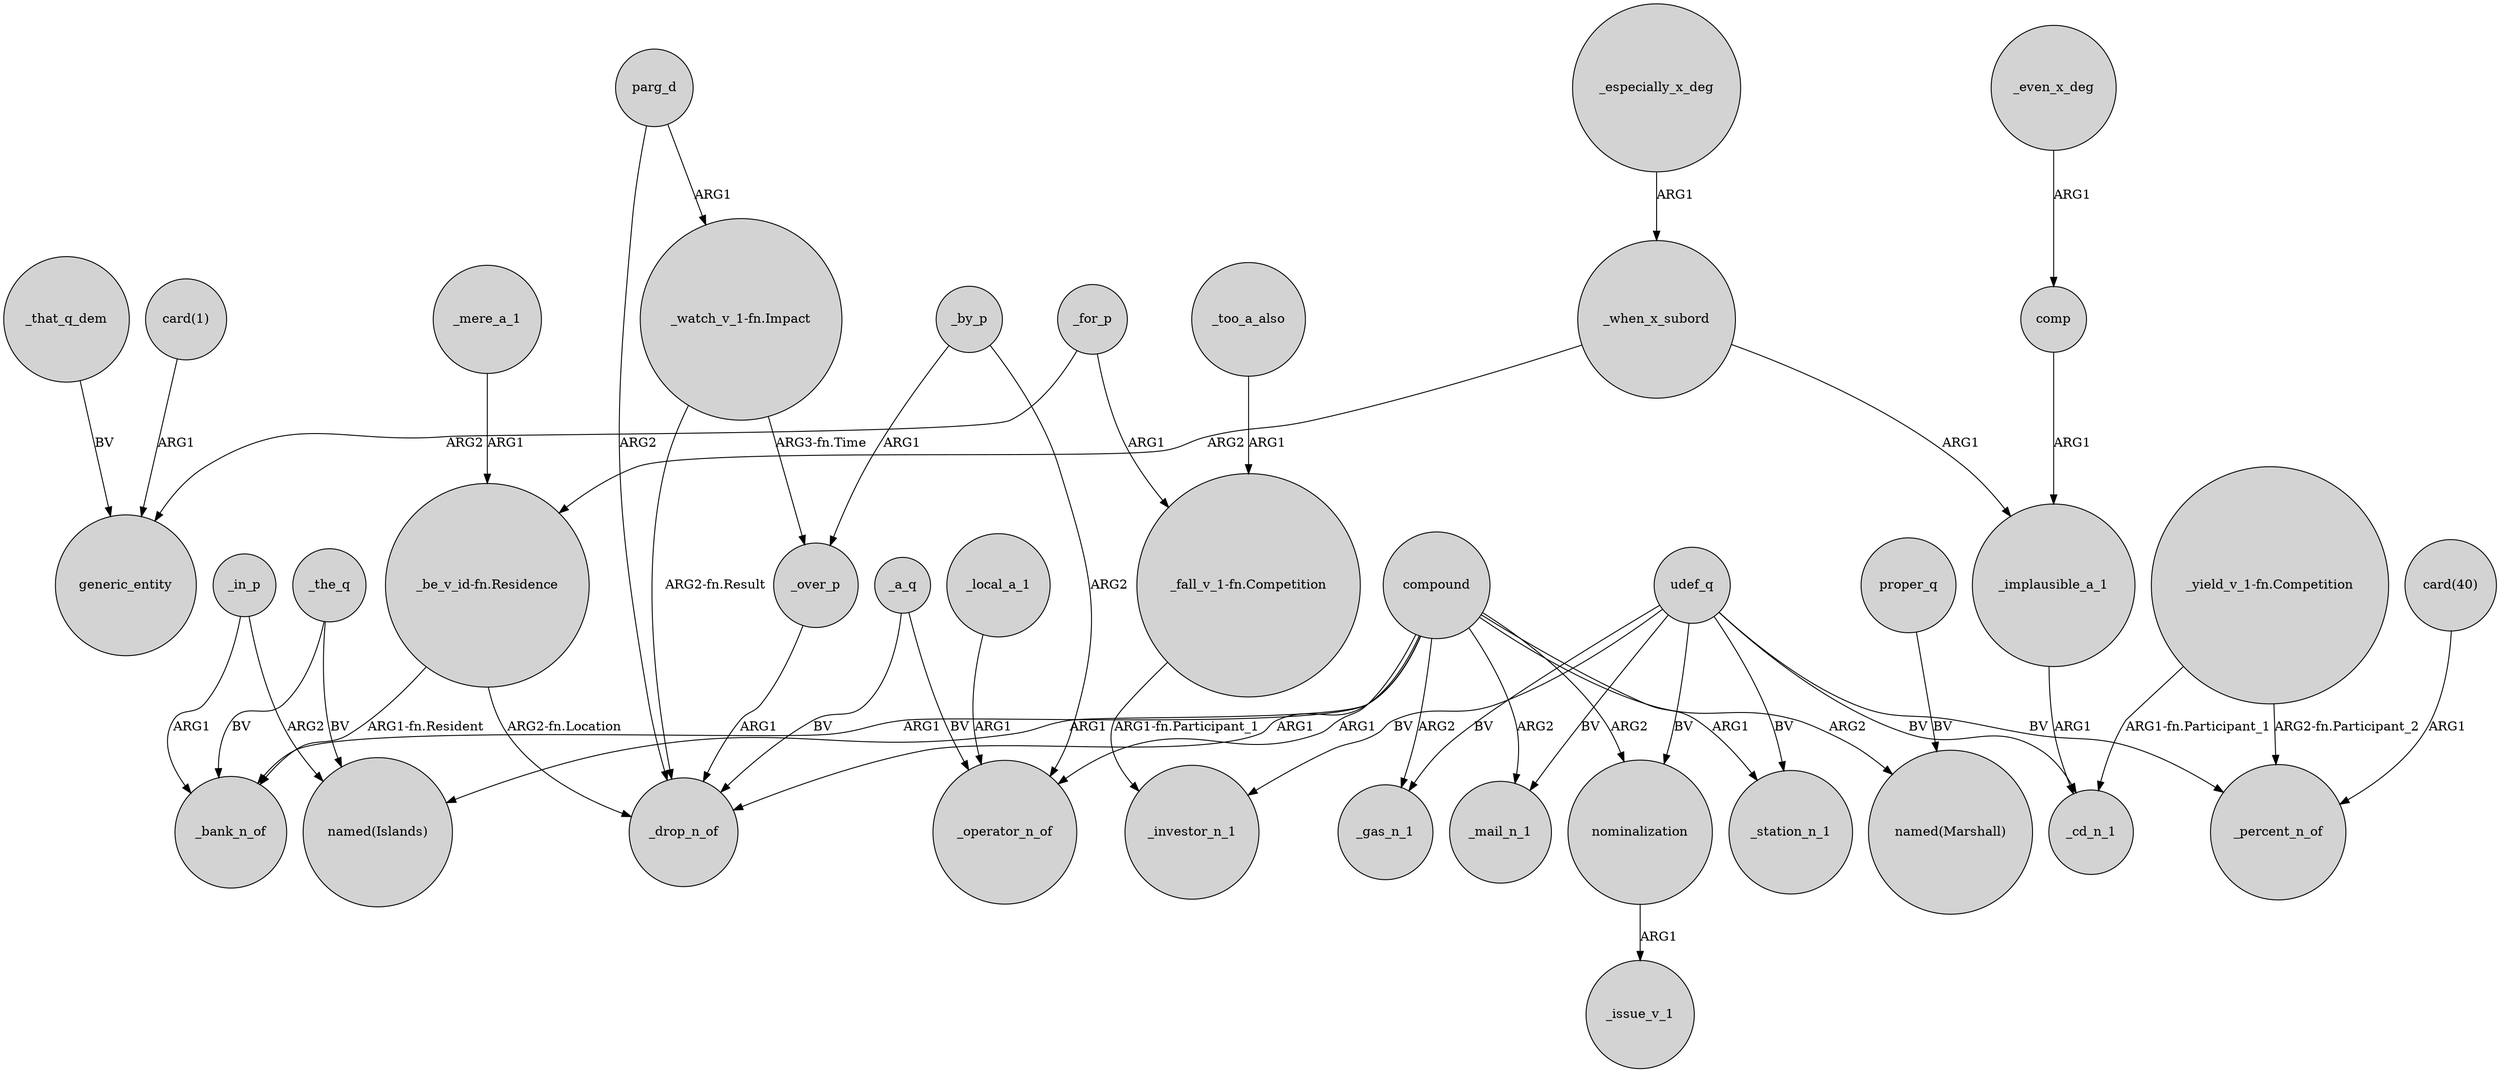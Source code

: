 digraph {
	node [shape=circle style=filled]
	"card(1)" -> generic_entity [label=ARG1]
	_the_q -> "named(Islands)" [label=BV]
	_in_p -> "named(Islands)" [label=ARG2]
	_the_q -> _bank_n_of [label=BV]
	udef_q -> _mail_n_1 [label=BV]
	compound -> "named(Islands)" [label=ARG1]
	compound -> "named(Marshall)" [label=ARG2]
	parg_d -> _drop_n_of [label=ARG2]
	compound -> _station_n_1 [label=ARG1]
	compound -> _bank_n_of [label=ARG1]
	udef_q -> nominalization [label=BV]
	proper_q -> "named(Marshall)" [label=BV]
	compound -> _mail_n_1 [label=ARG2]
	_mere_a_1 -> "_be_v_id-fn.Residence" [label=ARG1]
	_for_p -> generic_entity [label=ARG2]
	compound -> _gas_n_1 [label=ARG2]
	"card(40)" -> _percent_n_of [label=ARG1]
	parg_d -> "_watch_v_1-fn.Impact" [label=ARG1]
	_especially_x_deg -> _when_x_subord [label=ARG1]
	compound -> nominalization [label=ARG2]
	"_be_v_id-fn.Residence" -> _drop_n_of [label="ARG2-fn.Location"]
	_when_x_subord -> "_be_v_id-fn.Residence" [label=ARG2]
	comp -> _implausible_a_1 [label=ARG1]
	_implausible_a_1 -> _cd_n_1 [label=ARG1]
	_in_p -> _bank_n_of [label=ARG1]
	nominalization -> _issue_v_1 [label=ARG1]
	udef_q -> _percent_n_of [label=BV]
	"_yield_v_1-fn.Competition" -> _percent_n_of [label="ARG2-fn.Participant_2"]
	udef_q -> _station_n_1 [label=BV]
	_a_q -> _drop_n_of [label=BV]
	_a_q -> _operator_n_of [label=BV]
	_when_x_subord -> _implausible_a_1 [label=ARG1]
	"_watch_v_1-fn.Impact" -> _over_p [label="ARG3-fn.Time"]
	udef_q -> _cd_n_1 [label=BV]
	_for_p -> "_fall_v_1-fn.Competition" [label=ARG1]
	_by_p -> _operator_n_of [label=ARG2]
	_over_p -> _drop_n_of [label=ARG1]
	"_watch_v_1-fn.Impact" -> _drop_n_of [label="ARG2-fn.Result"]
	"_be_v_id-fn.Residence" -> _bank_n_of [label="ARG1-fn.Resident"]
	_that_q_dem -> generic_entity [label=BV]
	udef_q -> _investor_n_1 [label=BV]
	_by_p -> _over_p [label=ARG1]
	compound -> _drop_n_of [label=ARG1]
	_even_x_deg -> comp [label=ARG1]
	udef_q -> _gas_n_1 [label=BV]
	compound -> _operator_n_of [label=ARG1]
	"_fall_v_1-fn.Competition" -> _investor_n_1 [label="ARG1-fn.Participant_1"]
	"_yield_v_1-fn.Competition" -> _cd_n_1 [label="ARG1-fn.Participant_1"]
	_too_a_also -> "_fall_v_1-fn.Competition" [label=ARG1]
	_local_a_1 -> _operator_n_of [label=ARG1]
}
